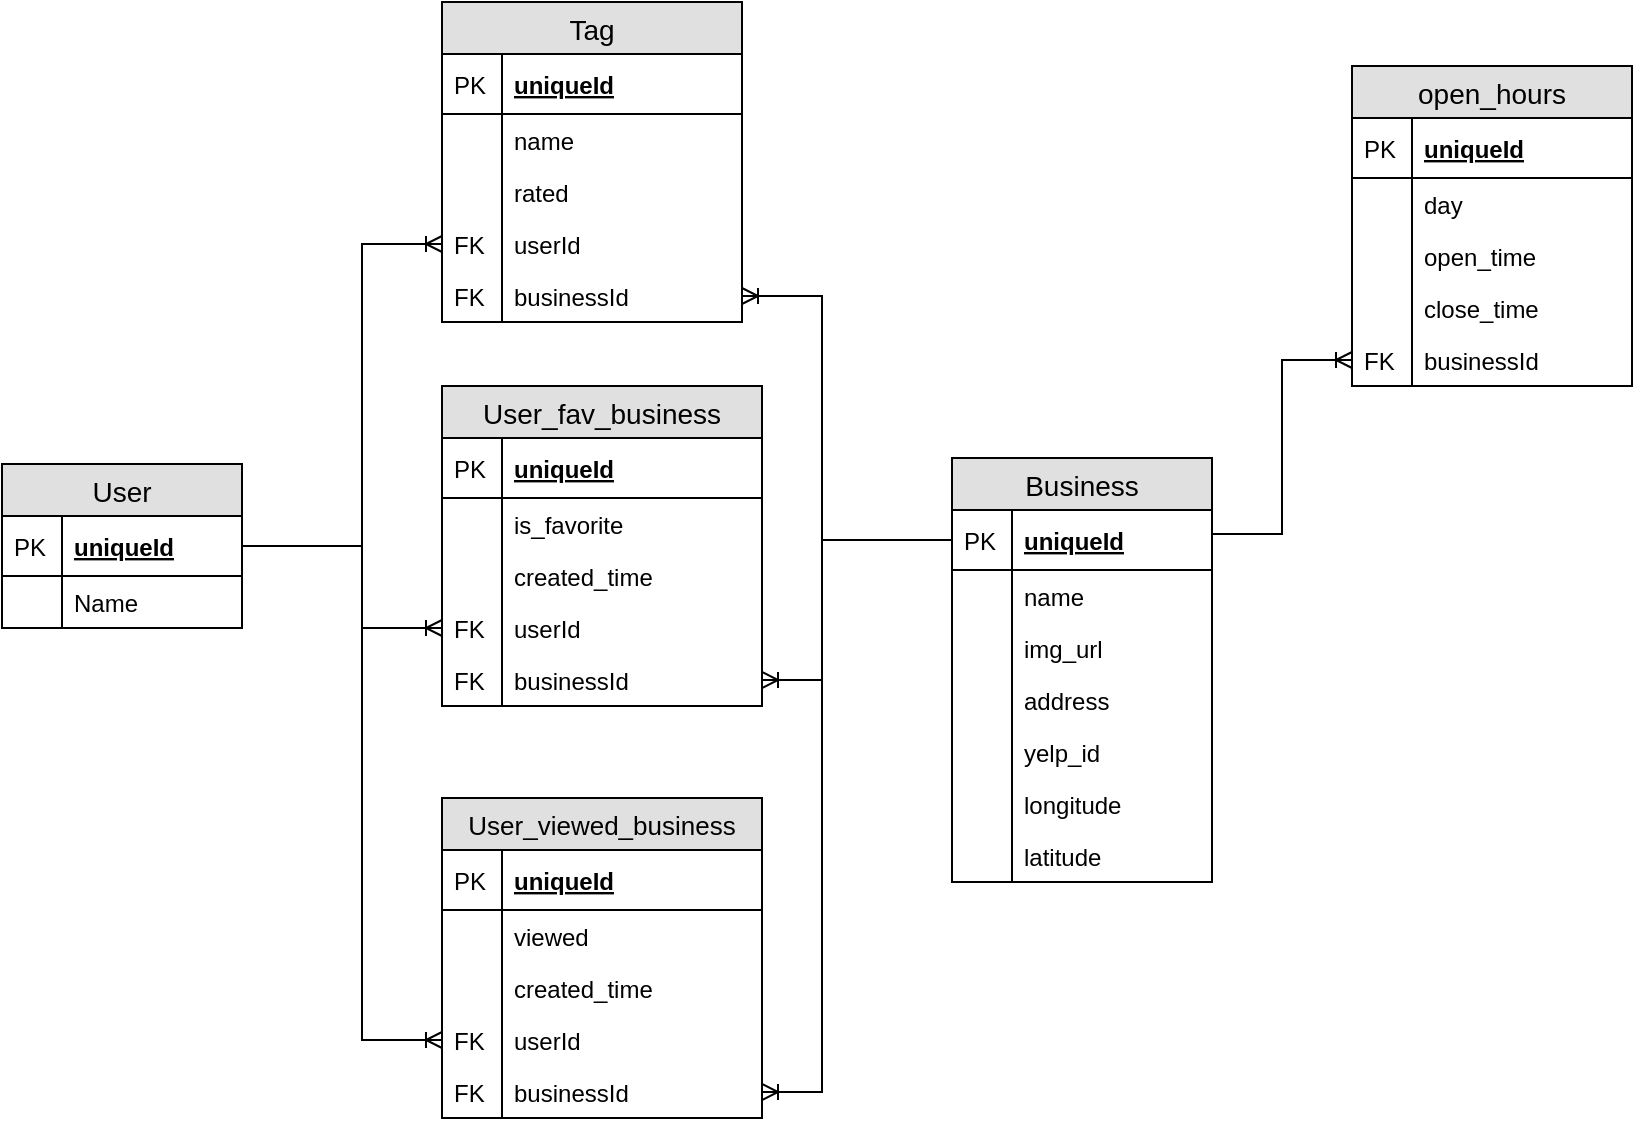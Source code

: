 <mxfile version="10.6.0" type="device"><diagram id="WMm3duwIn2U-n77Nz-6F" name="Page-1"><mxGraphModel dx="1398" dy="747" grid="1" gridSize="10" guides="1" tooltips="1" connect="1" arrows="1" fold="1" page="1" pageScale="1" pageWidth="850" pageHeight="1100" math="0" shadow="0"><root><mxCell id="0"/><mxCell id="1" parent="0"/><mxCell id="crcWU8_-0O1NK9t1Xz4G-1" value="User" style="swimlane;fontStyle=0;childLayout=stackLayout;horizontal=1;startSize=26;fillColor=#e0e0e0;horizontalStack=0;resizeParent=1;resizeParentMax=0;resizeLast=0;collapsible=1;marginBottom=0;swimlaneFillColor=#ffffff;align=center;fontSize=14;" parent="1" vertex="1"><mxGeometry x="10" y="263" width="120" height="82" as="geometry"/></mxCell><mxCell id="crcWU8_-0O1NK9t1Xz4G-2" value="uniqueId" style="shape=partialRectangle;top=0;left=0;right=0;bottom=1;align=left;verticalAlign=middle;fillColor=none;spacingLeft=34;spacingRight=4;overflow=hidden;rotatable=0;points=[[0,0.5],[1,0.5]];portConstraint=eastwest;dropTarget=0;fontStyle=5;fontSize=12;" parent="crcWU8_-0O1NK9t1Xz4G-1" vertex="1"><mxGeometry y="26" width="120" height="30" as="geometry"/></mxCell><mxCell id="crcWU8_-0O1NK9t1Xz4G-3" value="PK" style="shape=partialRectangle;top=0;left=0;bottom=0;fillColor=none;align=left;verticalAlign=middle;spacingLeft=4;spacingRight=4;overflow=hidden;rotatable=0;points=[];portConstraint=eastwest;part=1;fontSize=12;" parent="crcWU8_-0O1NK9t1Xz4G-2" vertex="1" connectable="0"><mxGeometry width="30" height="30" as="geometry"/></mxCell><mxCell id="crcWU8_-0O1NK9t1Xz4G-4" value="Name&#10;" style="shape=partialRectangle;top=0;left=0;right=0;bottom=0;align=left;verticalAlign=top;fillColor=none;spacingLeft=34;spacingRight=4;overflow=hidden;rotatable=0;points=[[0,0.5],[1,0.5]];portConstraint=eastwest;dropTarget=0;fontSize=12;" parent="crcWU8_-0O1NK9t1Xz4G-1" vertex="1"><mxGeometry y="56" width="120" height="26" as="geometry"/></mxCell><mxCell id="crcWU8_-0O1NK9t1Xz4G-5" value="" style="shape=partialRectangle;top=0;left=0;bottom=0;fillColor=none;align=left;verticalAlign=top;spacingLeft=4;spacingRight=4;overflow=hidden;rotatable=0;points=[];portConstraint=eastwest;part=1;fontSize=12;" parent="crcWU8_-0O1NK9t1Xz4G-4" vertex="1" connectable="0"><mxGeometry width="30" height="26" as="geometry"/></mxCell><mxCell id="crcWU8_-0O1NK9t1Xz4G-12" value="Business" style="swimlane;fontStyle=0;childLayout=stackLayout;horizontal=1;startSize=26;fillColor=#e0e0e0;horizontalStack=0;resizeParent=1;resizeParentMax=0;resizeLast=0;collapsible=1;marginBottom=0;swimlaneFillColor=#ffffff;align=center;fontSize=14;" parent="1" vertex="1"><mxGeometry x="485" y="260" width="130" height="212" as="geometry"/></mxCell><mxCell id="crcWU8_-0O1NK9t1Xz4G-13" value="uniqueId" style="shape=partialRectangle;top=0;left=0;right=0;bottom=1;align=left;verticalAlign=middle;fillColor=none;spacingLeft=34;spacingRight=4;overflow=hidden;rotatable=0;points=[[0,0.5],[1,0.5]];portConstraint=eastwest;dropTarget=0;fontStyle=5;fontSize=12;" parent="crcWU8_-0O1NK9t1Xz4G-12" vertex="1"><mxGeometry y="26" width="130" height="30" as="geometry"/></mxCell><mxCell id="crcWU8_-0O1NK9t1Xz4G-14" value="PK" style="shape=partialRectangle;top=0;left=0;bottom=0;fillColor=none;align=left;verticalAlign=middle;spacingLeft=4;spacingRight=4;overflow=hidden;rotatable=0;points=[];portConstraint=eastwest;part=1;fontSize=12;" parent="crcWU8_-0O1NK9t1Xz4G-13" vertex="1" connectable="0"><mxGeometry width="30" height="30" as="geometry"/></mxCell><mxCell id="crcWU8_-0O1NK9t1Xz4G-15" value="name" style="shape=partialRectangle;top=0;left=0;right=0;bottom=0;align=left;verticalAlign=top;fillColor=none;spacingLeft=34;spacingRight=4;overflow=hidden;rotatable=0;points=[[0,0.5],[1,0.5]];portConstraint=eastwest;dropTarget=0;fontSize=12;" parent="crcWU8_-0O1NK9t1Xz4G-12" vertex="1"><mxGeometry y="56" width="130" height="26" as="geometry"/></mxCell><mxCell id="crcWU8_-0O1NK9t1Xz4G-16" value="" style="shape=partialRectangle;top=0;left=0;bottom=0;fillColor=none;align=left;verticalAlign=top;spacingLeft=4;spacingRight=4;overflow=hidden;rotatable=0;points=[];portConstraint=eastwest;part=1;fontSize=12;" parent="crcWU8_-0O1NK9t1Xz4G-15" vertex="1" connectable="0"><mxGeometry width="30" height="26" as="geometry"/></mxCell><mxCell id="N9G8WW2TdGNB_9JpkIjK-33" value="img_url" style="shape=partialRectangle;top=0;left=0;right=0;bottom=0;align=left;verticalAlign=top;fillColor=none;spacingLeft=34;spacingRight=4;overflow=hidden;rotatable=0;points=[[0,0.5],[1,0.5]];portConstraint=eastwest;dropTarget=0;fontSize=12;" parent="crcWU8_-0O1NK9t1Xz4G-12" vertex="1"><mxGeometry y="82" width="130" height="26" as="geometry"/></mxCell><mxCell id="N9G8WW2TdGNB_9JpkIjK-34" value="" style="shape=partialRectangle;top=0;left=0;bottom=0;fillColor=none;align=left;verticalAlign=top;spacingLeft=4;spacingRight=4;overflow=hidden;rotatable=0;points=[];portConstraint=eastwest;part=1;fontSize=12;" parent="N9G8WW2TdGNB_9JpkIjK-33" vertex="1" connectable="0"><mxGeometry width="30" height="26" as="geometry"/></mxCell><mxCell id="crcWU8_-0O1NK9t1Xz4G-17" value="address" style="shape=partialRectangle;top=0;left=0;right=0;bottom=0;align=left;verticalAlign=top;fillColor=none;spacingLeft=34;spacingRight=4;overflow=hidden;rotatable=0;points=[[0,0.5],[1,0.5]];portConstraint=eastwest;dropTarget=0;fontSize=12;" parent="crcWU8_-0O1NK9t1Xz4G-12" vertex="1"><mxGeometry y="108" width="130" height="26" as="geometry"/></mxCell><mxCell id="crcWU8_-0O1NK9t1Xz4G-18" value="" style="shape=partialRectangle;top=0;left=0;bottom=0;fillColor=none;align=left;verticalAlign=top;spacingLeft=4;spacingRight=4;overflow=hidden;rotatable=0;points=[];portConstraint=eastwest;part=1;fontSize=12;" parent="crcWU8_-0O1NK9t1Xz4G-17" vertex="1" connectable="0"><mxGeometry width="30" height="26" as="geometry"/></mxCell><mxCell id="crcWU8_-0O1NK9t1Xz4G-99" style="edgeStyle=orthogonalEdgeStyle;rounded=0;orthogonalLoop=1;jettySize=auto;html=1;exitX=1;exitY=0.5;exitDx=0;exitDy=0;" parent="crcWU8_-0O1NK9t1Xz4G-12" source="crcWU8_-0O1NK9t1Xz4G-15" target="crcWU8_-0O1NK9t1Xz4G-15" edge="1"><mxGeometry relative="1" as="geometry"/></mxCell><mxCell id="N9G8WW2TdGNB_9JpkIjK-9" value="yelp_id" style="shape=partialRectangle;top=0;left=0;right=0;bottom=0;align=left;verticalAlign=top;fillColor=none;spacingLeft=34;spacingRight=4;overflow=hidden;rotatable=0;points=[[0,0.5],[1,0.5]];portConstraint=eastwest;dropTarget=0;fontSize=12;" parent="crcWU8_-0O1NK9t1Xz4G-12" vertex="1"><mxGeometry y="134" width="130" height="26" as="geometry"/></mxCell><mxCell id="N9G8WW2TdGNB_9JpkIjK-10" value="" style="shape=partialRectangle;top=0;left=0;bottom=0;fillColor=none;align=left;verticalAlign=top;spacingLeft=4;spacingRight=4;overflow=hidden;rotatable=0;points=[];portConstraint=eastwest;part=1;fontSize=12;" parent="N9G8WW2TdGNB_9JpkIjK-9" vertex="1" connectable="0"><mxGeometry width="30" height="26" as="geometry"/></mxCell><mxCell id="N9G8WW2TdGNB_9JpkIjK-13" value="longitude&#10;" style="shape=partialRectangle;top=0;left=0;right=0;bottom=0;align=left;verticalAlign=top;fillColor=none;spacingLeft=34;spacingRight=4;overflow=hidden;rotatable=0;points=[[0,0.5],[1,0.5]];portConstraint=eastwest;dropTarget=0;fontSize=12;" parent="crcWU8_-0O1NK9t1Xz4G-12" vertex="1"><mxGeometry y="160" width="130" height="26" as="geometry"/></mxCell><mxCell id="N9G8WW2TdGNB_9JpkIjK-14" value="" style="shape=partialRectangle;top=0;left=0;bottom=0;fillColor=none;align=left;verticalAlign=top;spacingLeft=4;spacingRight=4;overflow=hidden;rotatable=0;points=[];portConstraint=eastwest;part=1;fontSize=12;" parent="N9G8WW2TdGNB_9JpkIjK-13" vertex="1" connectable="0"><mxGeometry width="30" height="26" as="geometry"/></mxCell><mxCell id="N9G8WW2TdGNB_9JpkIjK-31" value="latitude&#10;" style="shape=partialRectangle;top=0;left=0;right=0;bottom=0;align=left;verticalAlign=top;fillColor=none;spacingLeft=34;spacingRight=4;overflow=hidden;rotatable=0;points=[[0,0.5],[1,0.5]];portConstraint=eastwest;dropTarget=0;fontSize=12;" parent="crcWU8_-0O1NK9t1Xz4G-12" vertex="1"><mxGeometry y="186" width="130" height="26" as="geometry"/></mxCell><mxCell id="N9G8WW2TdGNB_9JpkIjK-32" value="" style="shape=partialRectangle;top=0;left=0;bottom=0;fillColor=none;align=left;verticalAlign=top;spacingLeft=4;spacingRight=4;overflow=hidden;rotatable=0;points=[];portConstraint=eastwest;part=1;fontSize=12;" parent="N9G8WW2TdGNB_9JpkIjK-31" vertex="1" connectable="0"><mxGeometry width="30" height="26" as="geometry"/></mxCell><mxCell id="crcWU8_-0O1NK9t1Xz4G-34" value="open_hours" style="swimlane;fontStyle=0;childLayout=stackLayout;horizontal=1;startSize=26;fillColor=#e0e0e0;horizontalStack=0;resizeParent=1;resizeParentMax=0;resizeLast=0;collapsible=1;marginBottom=0;swimlaneFillColor=#ffffff;align=center;fontSize=14;" parent="1" vertex="1"><mxGeometry x="685" y="64" width="140" height="160" as="geometry"/></mxCell><mxCell id="crcWU8_-0O1NK9t1Xz4G-35" value="uniqueId" style="shape=partialRectangle;top=0;left=0;right=0;bottom=1;align=left;verticalAlign=middle;fillColor=none;spacingLeft=34;spacingRight=4;overflow=hidden;rotatable=0;points=[[0,0.5],[1,0.5]];portConstraint=eastwest;dropTarget=0;fontStyle=5;fontSize=12;" parent="crcWU8_-0O1NK9t1Xz4G-34" vertex="1"><mxGeometry y="26" width="140" height="30" as="geometry"/></mxCell><mxCell id="crcWU8_-0O1NK9t1Xz4G-36" value="PK" style="shape=partialRectangle;top=0;left=0;bottom=0;fillColor=none;align=left;verticalAlign=middle;spacingLeft=4;spacingRight=4;overflow=hidden;rotatable=0;points=[];portConstraint=eastwest;part=1;fontSize=12;" parent="crcWU8_-0O1NK9t1Xz4G-35" vertex="1" connectable="0"><mxGeometry width="30" height="30" as="geometry"/></mxCell><mxCell id="crcWU8_-0O1NK9t1Xz4G-39" value="day" style="shape=partialRectangle;top=0;left=0;right=0;bottom=0;align=left;verticalAlign=top;fillColor=none;spacingLeft=34;spacingRight=4;overflow=hidden;rotatable=0;points=[[0,0.5],[1,0.5]];portConstraint=eastwest;dropTarget=0;fontSize=12;" parent="crcWU8_-0O1NK9t1Xz4G-34" vertex="1"><mxGeometry y="56" width="140" height="26" as="geometry"/></mxCell><mxCell id="crcWU8_-0O1NK9t1Xz4G-40" value="" style="shape=partialRectangle;top=0;left=0;bottom=0;fillColor=none;align=left;verticalAlign=top;spacingLeft=4;spacingRight=4;overflow=hidden;rotatable=0;points=[];portConstraint=eastwest;part=1;fontSize=12;" parent="crcWU8_-0O1NK9t1Xz4G-39" vertex="1" connectable="0"><mxGeometry width="30" height="26" as="geometry"/></mxCell><mxCell id="crcWU8_-0O1NK9t1Xz4G-41" value="open_time" style="shape=partialRectangle;top=0;left=0;right=0;bottom=0;align=left;verticalAlign=top;fillColor=none;spacingLeft=34;spacingRight=4;overflow=hidden;rotatable=0;points=[[0,0.5],[1,0.5]];portConstraint=eastwest;dropTarget=0;fontSize=12;" parent="crcWU8_-0O1NK9t1Xz4G-34" vertex="1"><mxGeometry y="82" width="140" height="26" as="geometry"/></mxCell><mxCell id="crcWU8_-0O1NK9t1Xz4G-42" value="" style="shape=partialRectangle;top=0;left=0;bottom=0;fillColor=none;align=left;verticalAlign=top;spacingLeft=4;spacingRight=4;overflow=hidden;rotatable=0;points=[];portConstraint=eastwest;part=1;fontSize=12;" parent="crcWU8_-0O1NK9t1Xz4G-41" vertex="1" connectable="0"><mxGeometry width="30" height="26" as="geometry"/></mxCell><mxCell id="crcWU8_-0O1NK9t1Xz4G-45" value="close_time" style="shape=partialRectangle;top=0;left=0;right=0;bottom=0;align=left;verticalAlign=top;fillColor=none;spacingLeft=34;spacingRight=4;overflow=hidden;rotatable=0;points=[[0,0.5],[1,0.5]];portConstraint=eastwest;dropTarget=0;fontSize=12;" parent="crcWU8_-0O1NK9t1Xz4G-34" vertex="1"><mxGeometry y="108" width="140" height="26" as="geometry"/></mxCell><mxCell id="crcWU8_-0O1NK9t1Xz4G-46" value="" style="shape=partialRectangle;top=0;left=0;bottom=0;fillColor=none;align=left;verticalAlign=top;spacingLeft=4;spacingRight=4;overflow=hidden;rotatable=0;points=[];portConstraint=eastwest;part=1;fontSize=12;" parent="crcWU8_-0O1NK9t1Xz4G-45" vertex="1" connectable="0"><mxGeometry width="30" height="26" as="geometry"/></mxCell><mxCell id="crcWU8_-0O1NK9t1Xz4G-50" value="businessId" style="shape=partialRectangle;top=0;left=0;right=0;bottom=0;align=left;verticalAlign=top;fillColor=none;spacingLeft=34;spacingRight=4;overflow=hidden;rotatable=0;points=[[0,0.5],[1,0.5]];portConstraint=eastwest;dropTarget=0;fontSize=12;" parent="crcWU8_-0O1NK9t1Xz4G-34" vertex="1"><mxGeometry y="134" width="140" height="26" as="geometry"/></mxCell><mxCell id="crcWU8_-0O1NK9t1Xz4G-51" value="FK" style="shape=partialRectangle;top=0;left=0;bottom=0;fillColor=none;align=left;verticalAlign=top;spacingLeft=4;spacingRight=4;overflow=hidden;rotatable=0;points=[];portConstraint=eastwest;part=1;fontSize=12;" parent="crcWU8_-0O1NK9t1Xz4G-50" vertex="1" connectable="0"><mxGeometry width="30" height="26" as="geometry"/></mxCell><mxCell id="crcWU8_-0O1NK9t1Xz4G-52" value="User_viewed_business" style="swimlane;fontStyle=0;childLayout=stackLayout;horizontal=1;startSize=26;fillColor=#e0e0e0;horizontalStack=0;resizeParent=1;resizeParentMax=0;resizeLast=0;collapsible=1;marginBottom=0;swimlaneFillColor=#ffffff;align=center;fontSize=13;" parent="1" vertex="1"><mxGeometry x="230" y="430" width="160" height="160" as="geometry"/></mxCell><mxCell id="crcWU8_-0O1NK9t1Xz4G-53" value="uniqueId" style="shape=partialRectangle;top=0;left=0;right=0;bottom=1;align=left;verticalAlign=middle;fillColor=none;spacingLeft=34;spacingRight=4;overflow=hidden;rotatable=0;points=[[0,0.5],[1,0.5]];portConstraint=eastwest;dropTarget=0;fontStyle=5;fontSize=12;" parent="crcWU8_-0O1NK9t1Xz4G-52" vertex="1"><mxGeometry y="26" width="160" height="30" as="geometry"/></mxCell><mxCell id="crcWU8_-0O1NK9t1Xz4G-54" value="PK" style="shape=partialRectangle;top=0;left=0;bottom=0;fillColor=none;align=left;verticalAlign=middle;spacingLeft=4;spacingRight=4;overflow=hidden;rotatable=0;points=[];portConstraint=eastwest;part=1;fontSize=12;" parent="crcWU8_-0O1NK9t1Xz4G-53" vertex="1" connectable="0"><mxGeometry width="30" height="30" as="geometry"/></mxCell><mxCell id="crcWU8_-0O1NK9t1Xz4G-55" value="viewed" style="shape=partialRectangle;top=0;left=0;right=0;bottom=0;align=left;verticalAlign=top;fillColor=none;spacingLeft=34;spacingRight=4;overflow=hidden;rotatable=0;points=[[0,0.5],[1,0.5]];portConstraint=eastwest;dropTarget=0;fontSize=12;" parent="crcWU8_-0O1NK9t1Xz4G-52" vertex="1"><mxGeometry y="56" width="160" height="26" as="geometry"/></mxCell><mxCell id="crcWU8_-0O1NK9t1Xz4G-56" value="" style="shape=partialRectangle;top=0;left=0;bottom=0;fillColor=none;align=left;verticalAlign=top;spacingLeft=4;spacingRight=4;overflow=hidden;rotatable=0;points=[];portConstraint=eastwest;part=1;fontSize=12;" parent="crcWU8_-0O1NK9t1Xz4G-55" vertex="1" connectable="0"><mxGeometry width="30" height="26" as="geometry"/></mxCell><mxCell id="crcWU8_-0O1NK9t1Xz4G-57" value="created_time" style="shape=partialRectangle;top=0;left=0;right=0;bottom=0;align=left;verticalAlign=top;fillColor=none;spacingLeft=34;spacingRight=4;overflow=hidden;rotatable=0;points=[[0,0.5],[1,0.5]];portConstraint=eastwest;dropTarget=0;fontSize=12;" parent="crcWU8_-0O1NK9t1Xz4G-52" vertex="1"><mxGeometry y="82" width="160" height="26" as="geometry"/></mxCell><mxCell id="crcWU8_-0O1NK9t1Xz4G-58" value="" style="shape=partialRectangle;top=0;left=0;bottom=0;fillColor=none;align=left;verticalAlign=top;spacingLeft=4;spacingRight=4;overflow=hidden;rotatable=0;points=[];portConstraint=eastwest;part=1;fontSize=12;" parent="crcWU8_-0O1NK9t1Xz4G-57" vertex="1" connectable="0"><mxGeometry width="30" height="26" as="geometry"/></mxCell><mxCell id="crcWU8_-0O1NK9t1Xz4G-59" value="userId&#10;&#10;" style="shape=partialRectangle;top=0;left=0;right=0;bottom=0;align=left;verticalAlign=top;fillColor=none;spacingLeft=34;spacingRight=4;overflow=hidden;rotatable=0;points=[[0,0.5],[1,0.5]];portConstraint=eastwest;dropTarget=0;fontSize=12;" parent="crcWU8_-0O1NK9t1Xz4G-52" vertex="1"><mxGeometry y="108" width="160" height="26" as="geometry"/></mxCell><mxCell id="crcWU8_-0O1NK9t1Xz4G-60" value="FK" style="shape=partialRectangle;top=0;left=0;bottom=0;fillColor=none;align=left;verticalAlign=top;spacingLeft=4;spacingRight=4;overflow=hidden;rotatable=0;points=[];portConstraint=eastwest;part=1;fontSize=12;" parent="crcWU8_-0O1NK9t1Xz4G-59" vertex="1" connectable="0"><mxGeometry width="30" height="26" as="geometry"/></mxCell><mxCell id="crcWU8_-0O1NK9t1Xz4G-63" value="businessId" style="shape=partialRectangle;top=0;left=0;right=0;bottom=0;align=left;verticalAlign=top;fillColor=none;spacingLeft=34;spacingRight=4;overflow=hidden;rotatable=0;points=[[0,0.5],[1,0.5]];portConstraint=eastwest;dropTarget=0;fontSize=12;" parent="crcWU8_-0O1NK9t1Xz4G-52" vertex="1"><mxGeometry y="134" width="160" height="26" as="geometry"/></mxCell><mxCell id="crcWU8_-0O1NK9t1Xz4G-64" value="FK" style="shape=partialRectangle;top=0;left=0;bottom=0;fillColor=none;align=left;verticalAlign=top;spacingLeft=4;spacingRight=4;overflow=hidden;rotatable=0;points=[];portConstraint=eastwest;part=1;fontSize=12;" parent="crcWU8_-0O1NK9t1Xz4G-63" vertex="1" connectable="0"><mxGeometry width="30" height="26" as="geometry"/></mxCell><mxCell id="crcWU8_-0O1NK9t1Xz4G-65" value="User_fav_business" style="swimlane;fontStyle=0;childLayout=stackLayout;horizontal=1;startSize=26;fillColor=#e0e0e0;horizontalStack=0;resizeParent=1;resizeParentMax=0;resizeLast=0;collapsible=1;marginBottom=0;swimlaneFillColor=#ffffff;align=center;fontSize=14;" parent="1" vertex="1"><mxGeometry x="230" y="224" width="160" height="160" as="geometry"/></mxCell><mxCell id="crcWU8_-0O1NK9t1Xz4G-66" value="uniqueId" style="shape=partialRectangle;top=0;left=0;right=0;bottom=1;align=left;verticalAlign=middle;fillColor=none;spacingLeft=34;spacingRight=4;overflow=hidden;rotatable=0;points=[[0,0.5],[1,0.5]];portConstraint=eastwest;dropTarget=0;fontStyle=5;fontSize=12;" parent="crcWU8_-0O1NK9t1Xz4G-65" vertex="1"><mxGeometry y="26" width="160" height="30" as="geometry"/></mxCell><mxCell id="crcWU8_-0O1NK9t1Xz4G-67" value="PK" style="shape=partialRectangle;top=0;left=0;bottom=0;fillColor=none;align=left;verticalAlign=middle;spacingLeft=4;spacingRight=4;overflow=hidden;rotatable=0;points=[];portConstraint=eastwest;part=1;fontSize=12;" parent="crcWU8_-0O1NK9t1Xz4G-66" vertex="1" connectable="0"><mxGeometry width="30" height="30" as="geometry"/></mxCell><mxCell id="crcWU8_-0O1NK9t1Xz4G-68" value="is_favorite" style="shape=partialRectangle;top=0;left=0;right=0;bottom=0;align=left;verticalAlign=top;fillColor=none;spacingLeft=34;spacingRight=4;overflow=hidden;rotatable=0;points=[[0,0.5],[1,0.5]];portConstraint=eastwest;dropTarget=0;fontSize=12;" parent="crcWU8_-0O1NK9t1Xz4G-65" vertex="1"><mxGeometry y="56" width="160" height="26" as="geometry"/></mxCell><mxCell id="crcWU8_-0O1NK9t1Xz4G-69" value="" style="shape=partialRectangle;top=0;left=0;bottom=0;fillColor=none;align=left;verticalAlign=top;spacingLeft=4;spacingRight=4;overflow=hidden;rotatable=0;points=[];portConstraint=eastwest;part=1;fontSize=12;" parent="crcWU8_-0O1NK9t1Xz4G-68" vertex="1" connectable="0"><mxGeometry width="30" height="26" as="geometry"/></mxCell><mxCell id="crcWU8_-0O1NK9t1Xz4G-70" value="created_time" style="shape=partialRectangle;top=0;left=0;right=0;bottom=0;align=left;verticalAlign=top;fillColor=none;spacingLeft=34;spacingRight=4;overflow=hidden;rotatable=0;points=[[0,0.5],[1,0.5]];portConstraint=eastwest;dropTarget=0;fontSize=12;" parent="crcWU8_-0O1NK9t1Xz4G-65" vertex="1"><mxGeometry y="82" width="160" height="26" as="geometry"/></mxCell><mxCell id="crcWU8_-0O1NK9t1Xz4G-71" value="" style="shape=partialRectangle;top=0;left=0;bottom=0;fillColor=none;align=left;verticalAlign=top;spacingLeft=4;spacingRight=4;overflow=hidden;rotatable=0;points=[];portConstraint=eastwest;part=1;fontSize=12;" parent="crcWU8_-0O1NK9t1Xz4G-70" vertex="1" connectable="0"><mxGeometry width="30" height="26" as="geometry"/></mxCell><mxCell id="crcWU8_-0O1NK9t1Xz4G-72" value="userId" style="shape=partialRectangle;top=0;left=0;right=0;bottom=0;align=left;verticalAlign=top;fillColor=none;spacingLeft=34;spacingRight=4;overflow=hidden;rotatable=0;points=[[0,0.5],[1,0.5]];portConstraint=eastwest;dropTarget=0;fontSize=12;" parent="crcWU8_-0O1NK9t1Xz4G-65" vertex="1"><mxGeometry y="108" width="160" height="26" as="geometry"/></mxCell><mxCell id="crcWU8_-0O1NK9t1Xz4G-73" value="FK" style="shape=partialRectangle;top=0;left=0;bottom=0;fillColor=none;align=left;verticalAlign=top;spacingLeft=4;spacingRight=4;overflow=hidden;rotatable=0;points=[];portConstraint=eastwest;part=1;fontSize=12;" parent="crcWU8_-0O1NK9t1Xz4G-72" vertex="1" connectable="0"><mxGeometry width="30" height="26" as="geometry"/></mxCell><mxCell id="crcWU8_-0O1NK9t1Xz4G-87" value="businessId" style="shape=partialRectangle;top=0;left=0;right=0;bottom=0;align=left;verticalAlign=top;fillColor=none;spacingLeft=34;spacingRight=4;overflow=hidden;rotatable=0;points=[[0,0.5],[1,0.5]];portConstraint=eastwest;dropTarget=0;fontSize=12;" parent="crcWU8_-0O1NK9t1Xz4G-65" vertex="1"><mxGeometry y="134" width="160" height="26" as="geometry"/></mxCell><mxCell id="crcWU8_-0O1NK9t1Xz4G-88" value="FK" style="shape=partialRectangle;top=0;left=0;bottom=0;fillColor=none;align=left;verticalAlign=top;spacingLeft=4;spacingRight=4;overflow=hidden;rotatable=0;points=[];portConstraint=eastwest;part=1;fontSize=12;" parent="crcWU8_-0O1NK9t1Xz4G-87" vertex="1" connectable="0"><mxGeometry width="30" height="26" as="geometry"/></mxCell><mxCell id="crcWU8_-0O1NK9t1Xz4G-76" value="Tag" style="swimlane;fontStyle=0;childLayout=stackLayout;horizontal=1;startSize=26;fillColor=#e0e0e0;horizontalStack=0;resizeParent=1;resizeParentMax=0;resizeLast=0;collapsible=1;marginBottom=0;swimlaneFillColor=#ffffff;align=center;fontSize=14;" parent="1" vertex="1"><mxGeometry x="230" y="32" width="150" height="160" as="geometry"/></mxCell><mxCell id="crcWU8_-0O1NK9t1Xz4G-77" value="uniqueId" style="shape=partialRectangle;top=0;left=0;right=0;bottom=1;align=left;verticalAlign=middle;fillColor=none;spacingLeft=34;spacingRight=4;overflow=hidden;rotatable=0;points=[[0,0.5],[1,0.5]];portConstraint=eastwest;dropTarget=0;fontStyle=5;fontSize=12;" parent="crcWU8_-0O1NK9t1Xz4G-76" vertex="1"><mxGeometry y="26" width="150" height="30" as="geometry"/></mxCell><mxCell id="crcWU8_-0O1NK9t1Xz4G-78" value="PK" style="shape=partialRectangle;top=0;left=0;bottom=0;fillColor=none;align=left;verticalAlign=middle;spacingLeft=4;spacingRight=4;overflow=hidden;rotatable=0;points=[];portConstraint=eastwest;part=1;fontSize=12;" parent="crcWU8_-0O1NK9t1Xz4G-77" vertex="1" connectable="0"><mxGeometry width="30" height="30" as="geometry"/></mxCell><mxCell id="crcWU8_-0O1NK9t1Xz4G-79" value="name" style="shape=partialRectangle;top=0;left=0;right=0;bottom=0;align=left;verticalAlign=top;fillColor=none;spacingLeft=34;spacingRight=4;overflow=hidden;rotatable=0;points=[[0,0.5],[1,0.5]];portConstraint=eastwest;dropTarget=0;fontSize=12;" parent="crcWU8_-0O1NK9t1Xz4G-76" vertex="1"><mxGeometry y="56" width="150" height="26" as="geometry"/></mxCell><mxCell id="crcWU8_-0O1NK9t1Xz4G-80" value="" style="shape=partialRectangle;top=0;left=0;bottom=0;fillColor=none;align=left;verticalAlign=top;spacingLeft=4;spacingRight=4;overflow=hidden;rotatable=0;points=[];portConstraint=eastwest;part=1;fontSize=12;" parent="crcWU8_-0O1NK9t1Xz4G-79" vertex="1" connectable="0"><mxGeometry width="30" height="26" as="geometry"/></mxCell><mxCell id="crcWU8_-0O1NK9t1Xz4G-81" value="rated" style="shape=partialRectangle;top=0;left=0;right=0;bottom=0;align=left;verticalAlign=top;fillColor=none;spacingLeft=34;spacingRight=4;overflow=hidden;rotatable=0;points=[[0,0.5],[1,0.5]];portConstraint=eastwest;dropTarget=0;fontSize=12;" parent="crcWU8_-0O1NK9t1Xz4G-76" vertex="1"><mxGeometry y="82" width="150" height="26" as="geometry"/></mxCell><mxCell id="crcWU8_-0O1NK9t1Xz4G-82" value="" style="shape=partialRectangle;top=0;left=0;bottom=0;fillColor=none;align=left;verticalAlign=top;spacingLeft=4;spacingRight=4;overflow=hidden;rotatable=0;points=[];portConstraint=eastwest;part=1;fontSize=12;" parent="crcWU8_-0O1NK9t1Xz4G-81" vertex="1" connectable="0"><mxGeometry width="30" height="26" as="geometry"/></mxCell><mxCell id="crcWU8_-0O1NK9t1Xz4G-83" value="userId" style="shape=partialRectangle;top=0;left=0;right=0;bottom=0;align=left;verticalAlign=top;fillColor=none;spacingLeft=34;spacingRight=4;overflow=hidden;rotatable=0;points=[[0,0.5],[1,0.5]];portConstraint=eastwest;dropTarget=0;fontSize=12;" parent="crcWU8_-0O1NK9t1Xz4G-76" vertex="1"><mxGeometry y="108" width="150" height="26" as="geometry"/></mxCell><mxCell id="crcWU8_-0O1NK9t1Xz4G-84" value="FK" style="shape=partialRectangle;top=0;left=0;bottom=0;fillColor=none;align=left;verticalAlign=top;spacingLeft=4;spacingRight=4;overflow=hidden;rotatable=0;points=[];portConstraint=eastwest;part=1;fontSize=12;" parent="crcWU8_-0O1NK9t1Xz4G-83" vertex="1" connectable="0"><mxGeometry width="30" height="26" as="geometry"/></mxCell><mxCell id="crcWU8_-0O1NK9t1Xz4G-89" value="businessId" style="shape=partialRectangle;top=0;left=0;right=0;bottom=0;align=left;verticalAlign=top;fillColor=none;spacingLeft=34;spacingRight=4;overflow=hidden;rotatable=0;points=[[0,0.5],[1,0.5]];portConstraint=eastwest;dropTarget=0;fontSize=12;" parent="crcWU8_-0O1NK9t1Xz4G-76" vertex="1"><mxGeometry y="134" width="150" height="26" as="geometry"/></mxCell><mxCell id="crcWU8_-0O1NK9t1Xz4G-90" value="FK" style="shape=partialRectangle;top=0;left=0;bottom=0;fillColor=none;align=left;verticalAlign=top;spacingLeft=4;spacingRight=4;overflow=hidden;rotatable=0;points=[];portConstraint=eastwest;part=1;fontSize=12;" parent="crcWU8_-0O1NK9t1Xz4G-89" vertex="1" connectable="0"><mxGeometry width="30" height="26" as="geometry"/></mxCell><mxCell id="crcWU8_-0O1NK9t1Xz4G-100" value="" style="edgeStyle=orthogonalEdgeStyle;fontSize=12;html=1;endArrow=ERoneToMany;strokeWidth=1;entryX=0;entryY=0.5;entryDx=0;entryDy=0;rounded=0;" parent="1" target="crcWU8_-0O1NK9t1Xz4G-83" edge="1"><mxGeometry width="100" height="100" relative="1" as="geometry"><mxPoint x="150" y="304" as="sourcePoint"/><mxPoint x="230" y="120" as="targetPoint"/><Array as="points"><mxPoint x="190" y="304"/><mxPoint x="190" y="153"/></Array></mxGeometry></mxCell><mxCell id="crcWU8_-0O1NK9t1Xz4G-101" value="" style="edgeStyle=orthogonalEdgeStyle;fontSize=12;html=1;endArrow=ERoneToMany;strokeWidth=1;entryX=0;entryY=0.5;entryDx=0;entryDy=0;exitX=1;exitY=0.5;exitDx=0;exitDy=0;rounded=0;" parent="1" source="crcWU8_-0O1NK9t1Xz4G-2" target="crcWU8_-0O1NK9t1Xz4G-59" edge="1"><mxGeometry width="100" height="100" relative="1" as="geometry"><mxPoint x="140" y="300" as="sourcePoint"/><mxPoint x="190" y="520" as="targetPoint"/><Array as="points"><mxPoint x="190" y="304"/><mxPoint x="190" y="551"/></Array></mxGeometry></mxCell><mxCell id="crcWU8_-0O1NK9t1Xz4G-102" value="" style="edgeStyle=orthogonalEdgeStyle;fontSize=12;html=1;endArrow=ERoneToMany;strokeWidth=1;rounded=0;entryX=0;entryY=0.5;entryDx=0;entryDy=0;" parent="1" target="crcWU8_-0O1NK9t1Xz4G-72" edge="1"><mxGeometry width="100" height="100" relative="1" as="geometry"><mxPoint x="160" y="304" as="sourcePoint"/><mxPoint x="210" y="345" as="targetPoint"/><Array as="points"><mxPoint x="190" y="304"/><mxPoint x="190" y="345"/></Array></mxGeometry></mxCell><mxCell id="crcWU8_-0O1NK9t1Xz4G-103" value="" style="edgeStyle=orthogonalEdgeStyle;fontSize=12;html=1;endArrow=ERoneToMany;strokeWidth=1;rounded=0;exitX=0;exitY=0.5;exitDx=0;exitDy=0;entryX=1;entryY=0.5;entryDx=0;entryDy=0;" parent="1" source="crcWU8_-0O1NK9t1Xz4G-13" target="crcWU8_-0O1NK9t1Xz4G-89" edge="1"><mxGeometry width="100" height="100" relative="1" as="geometry"><mxPoint x="460" y="260" as="sourcePoint"/><mxPoint x="420" y="170" as="targetPoint"/><Array as="points"><mxPoint x="420" y="301"/><mxPoint x="420" y="179"/></Array></mxGeometry></mxCell><mxCell id="crcWU8_-0O1NK9t1Xz4G-104" value="" style="edgeStyle=orthogonalEdgeStyle;fontSize=12;html=1;endArrow=ERoneToMany;strokeWidth=1;rounded=0;exitX=0;exitY=0.5;exitDx=0;exitDy=0;entryX=1;entryY=0.5;entryDx=0;entryDy=0;" parent="1" source="crcWU8_-0O1NK9t1Xz4G-13" target="crcWU8_-0O1NK9t1Xz4G-87" edge="1"><mxGeometry width="100" height="100" relative="1" as="geometry"><mxPoint x="500" y="350" as="sourcePoint"/><mxPoint x="390" y="371" as="targetPoint"/><Array as="points"><mxPoint x="420" y="301"/><mxPoint x="420" y="371"/></Array></mxGeometry></mxCell><mxCell id="crcWU8_-0O1NK9t1Xz4G-105" value="" style="edgeStyle=orthogonalEdgeStyle;fontSize=12;html=1;endArrow=ERoneToMany;strokeWidth=1;rounded=0;entryX=1;entryY=0.5;entryDx=0;entryDy=0;exitX=0;exitY=0.5;exitDx=0;exitDy=0;" parent="1" source="crcWU8_-0O1NK9t1Xz4G-13" target="crcWU8_-0O1NK9t1Xz4G-63" edge="1"><mxGeometry width="100" height="100" relative="1" as="geometry"><mxPoint x="500" y="320" as="sourcePoint"/><mxPoint x="420" y="577" as="targetPoint"/><Array as="points"><mxPoint x="420" y="301"/><mxPoint x="420" y="577"/></Array></mxGeometry></mxCell><mxCell id="crcWU8_-0O1NK9t1Xz4G-106" value="" style="edgeStyle=orthogonalEdgeStyle;fontSize=12;html=1;endArrow=ERoneToMany;strokeWidth=1;rounded=0;exitX=1;exitY=0.5;exitDx=0;exitDy=0;entryX=0;entryY=0.5;entryDx=0;entryDy=0;" parent="1" source="crcWU8_-0O1NK9t1Xz4G-13" target="crcWU8_-0O1NK9t1Xz4G-50" edge="1"><mxGeometry width="100" height="100" relative="1" as="geometry"><mxPoint x="630" y="298" as="sourcePoint"/><mxPoint x="660" y="150" as="targetPoint"/><Array as="points"><mxPoint x="615" y="298"/><mxPoint x="650" y="298"/><mxPoint x="650" y="211"/></Array></mxGeometry></mxCell></root></mxGraphModel></diagram></mxfile>